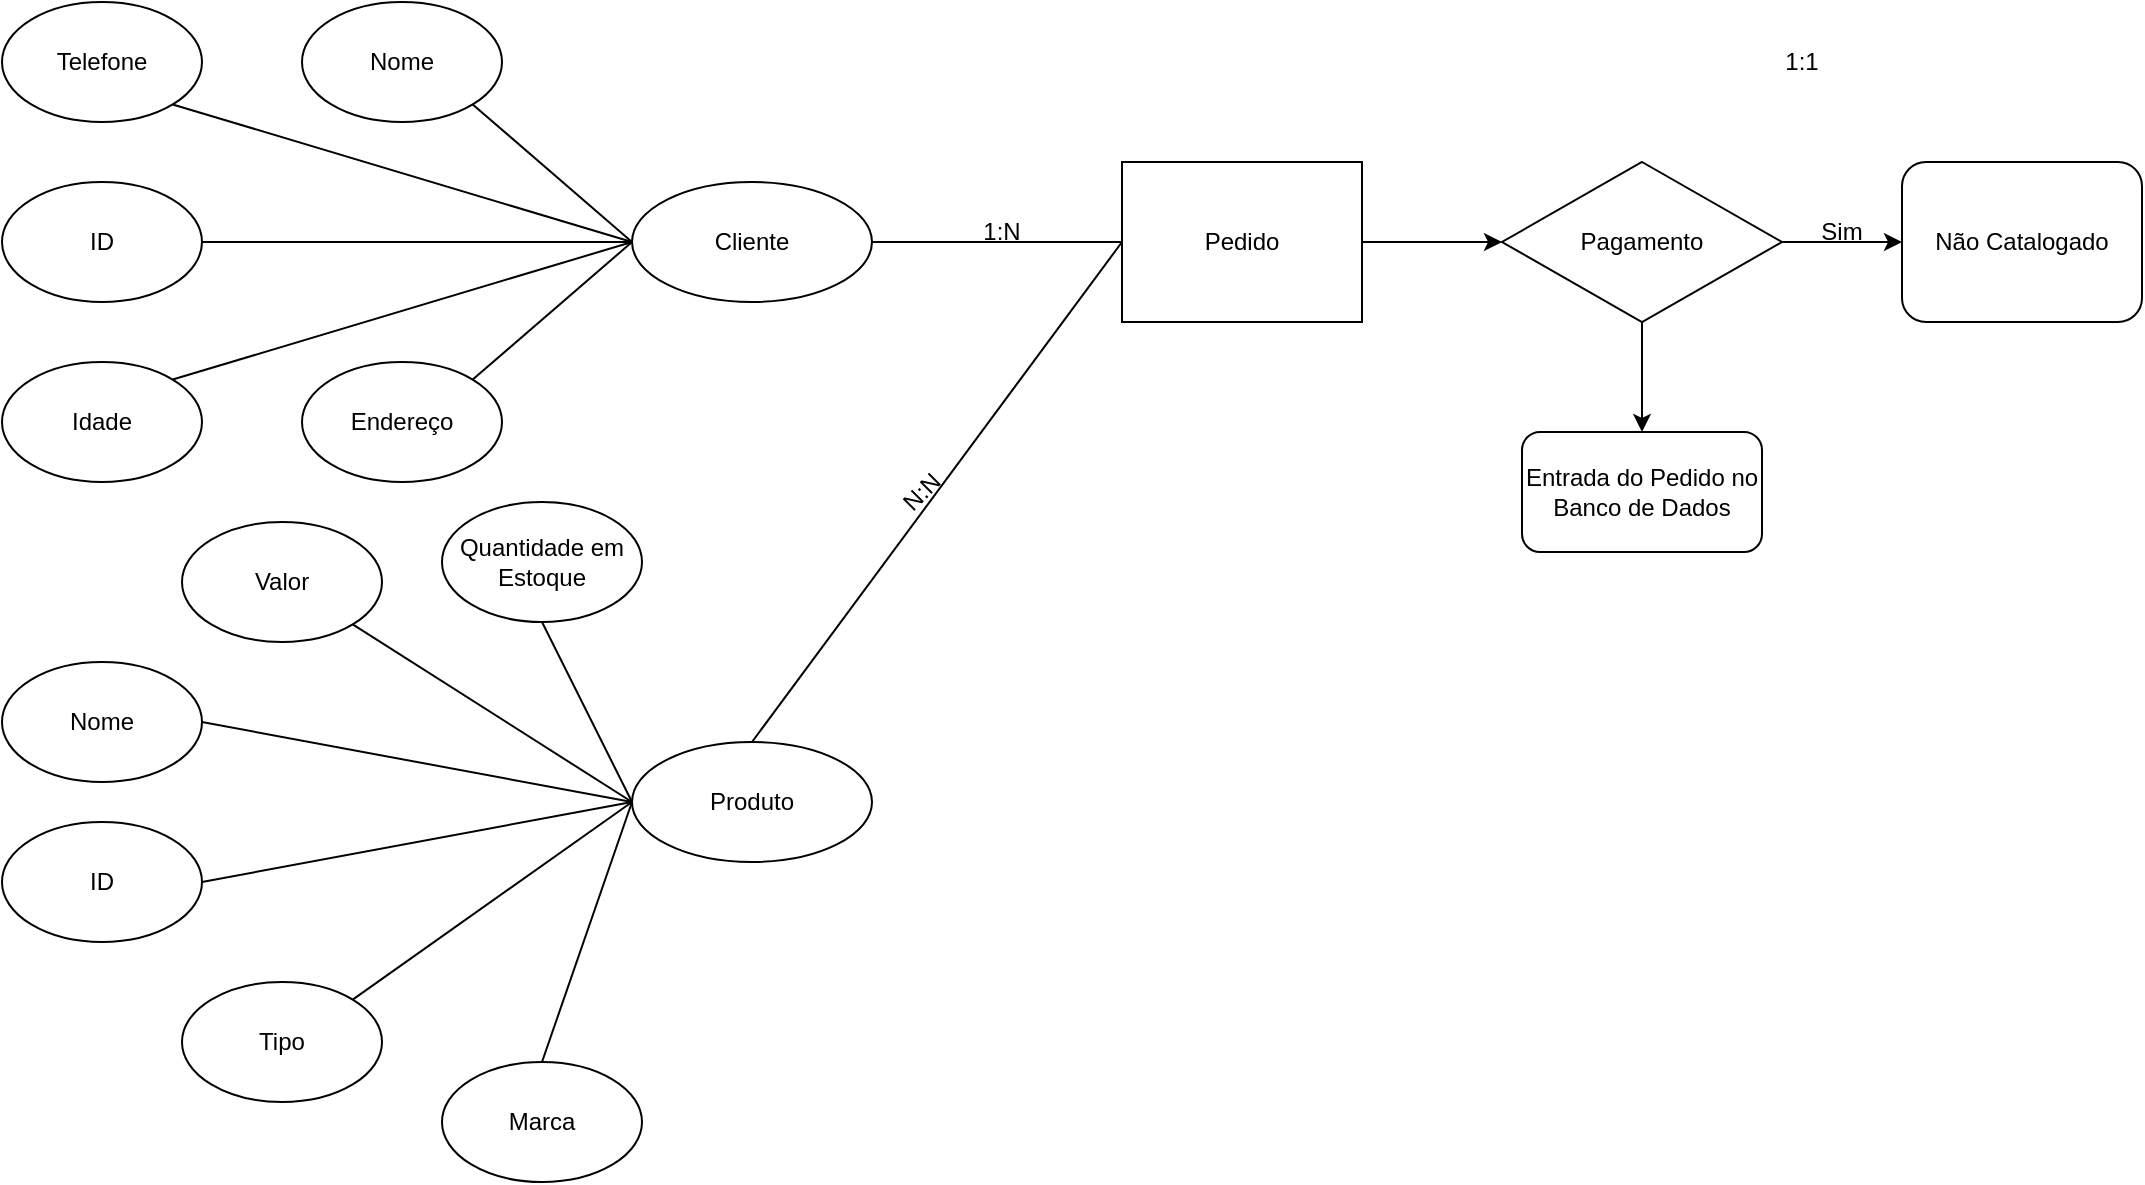 <mxfile version="26.1.2">
  <diagram id="R2lEEEUBdFMjLlhIrx00" name="Page-1">
    <mxGraphModel dx="1393" dy="752" grid="1" gridSize="10" guides="1" tooltips="1" connect="1" arrows="1" fold="1" page="1" pageScale="1" pageWidth="1169" pageHeight="827" background="none" math="0" shadow="0" extFonts="Permanent Marker^https://fonts.googleapis.com/css?family=Permanent+Marker">
      <root>
        <mxCell id="0" />
        <mxCell id="1" parent="0" />
        <mxCell id="xbsHmF4L1ZmsfDJzh0Yu-54" style="edgeStyle=orthogonalEdgeStyle;rounded=0;orthogonalLoop=1;jettySize=auto;html=1;exitX=1;exitY=0.5;exitDx=0;exitDy=0;entryX=0;entryY=0.5;entryDx=0;entryDy=0;" edge="1" parent="1" source="xbsHmF4L1ZmsfDJzh0Yu-1" target="xbsHmF4L1ZmsfDJzh0Yu-53">
          <mxGeometry relative="1" as="geometry" />
        </mxCell>
        <mxCell id="xbsHmF4L1ZmsfDJzh0Yu-1" value="Pedido" style="rounded=0;whiteSpace=wrap;html=1;" vertex="1" parent="1">
          <mxGeometry x="610" y="80" width="120" height="80" as="geometry" />
        </mxCell>
        <mxCell id="xbsHmF4L1ZmsfDJzh0Yu-6" value="Telefone" style="ellipse;whiteSpace=wrap;html=1;" vertex="1" parent="1">
          <mxGeometry x="50" width="100" height="60" as="geometry" />
        </mxCell>
        <mxCell id="xbsHmF4L1ZmsfDJzh0Yu-7" value="Idade" style="ellipse;whiteSpace=wrap;html=1;" vertex="1" parent="1">
          <mxGeometry x="50" y="180" width="100" height="60" as="geometry" />
        </mxCell>
        <mxCell id="xbsHmF4L1ZmsfDJzh0Yu-8" value="Nome" style="ellipse;whiteSpace=wrap;html=1;" vertex="1" parent="1">
          <mxGeometry x="200" width="100" height="60" as="geometry" />
        </mxCell>
        <mxCell id="xbsHmF4L1ZmsfDJzh0Yu-9" value="Cliente" style="rounded=0;whiteSpace=wrap;html=1;shape=ellipse;perimeter=ellipsePerimeter;" vertex="1" parent="1">
          <mxGeometry x="365" y="90" width="120" height="60" as="geometry" />
        </mxCell>
        <mxCell id="xbsHmF4L1ZmsfDJzh0Yu-10" value="Endereço" style="ellipse;whiteSpace=wrap;html=1;" vertex="1" parent="1">
          <mxGeometry x="200" y="180" width="100" height="60" as="geometry" />
        </mxCell>
        <mxCell id="xbsHmF4L1ZmsfDJzh0Yu-16" value="Produto" style="rounded=0;whiteSpace=wrap;html=1;shape=ellipse;perimeter=ellipsePerimeter;" vertex="1" parent="1">
          <mxGeometry x="365" y="370" width="120" height="60" as="geometry" />
        </mxCell>
        <mxCell id="xbsHmF4L1ZmsfDJzh0Yu-18" value="Quantidade em Estoque" style="ellipse;whiteSpace=wrap;html=1;" vertex="1" parent="1">
          <mxGeometry x="270" y="250" width="100" height="60" as="geometry" />
        </mxCell>
        <mxCell id="xbsHmF4L1ZmsfDJzh0Yu-20" value="Tipo" style="ellipse;whiteSpace=wrap;html=1;" vertex="1" parent="1">
          <mxGeometry x="140" y="490" width="100" height="60" as="geometry" />
        </mxCell>
        <mxCell id="xbsHmF4L1ZmsfDJzh0Yu-21" value="Marca" style="ellipse;whiteSpace=wrap;html=1;" vertex="1" parent="1">
          <mxGeometry x="270" y="530" width="100" height="60" as="geometry" />
        </mxCell>
        <mxCell id="xbsHmF4L1ZmsfDJzh0Yu-25" value="Valor" style="ellipse;whiteSpace=wrap;html=1;" vertex="1" parent="1">
          <mxGeometry x="140" y="260" width="100" height="60" as="geometry" />
        </mxCell>
        <mxCell id="xbsHmF4L1ZmsfDJzh0Yu-44" value="" style="endArrow=none;html=1;rounded=0;entryX=0;entryY=0.5;entryDx=0;entryDy=0;exitX=0.5;exitY=0;exitDx=0;exitDy=0;" edge="1" parent="1" source="xbsHmF4L1ZmsfDJzh0Yu-16" target="xbsHmF4L1ZmsfDJzh0Yu-1">
          <mxGeometry width="50" height="50" relative="1" as="geometry">
            <mxPoint x="420" y="410" as="sourcePoint" />
            <mxPoint x="470" y="360" as="targetPoint" />
          </mxGeometry>
        </mxCell>
        <mxCell id="xbsHmF4L1ZmsfDJzh0Yu-45" value="N:N" style="text;html=1;align=center;verticalAlign=middle;whiteSpace=wrap;rounded=0;rotation=-45;" vertex="1" parent="1">
          <mxGeometry x="480" y="230" width="60" height="30" as="geometry" />
        </mxCell>
        <mxCell id="xbsHmF4L1ZmsfDJzh0Yu-46" value="1:N" style="text;html=1;align=center;verticalAlign=middle;whiteSpace=wrap;rounded=0;" vertex="1" parent="1">
          <mxGeometry x="520" y="100" width="60" height="30" as="geometry" />
        </mxCell>
        <mxCell id="xbsHmF4L1ZmsfDJzh0Yu-47" value="Não Catalogado" style="rounded=1;whiteSpace=wrap;html=1;" vertex="1" parent="1">
          <mxGeometry x="1000" y="80" width="120" height="80" as="geometry" />
        </mxCell>
        <mxCell id="xbsHmF4L1ZmsfDJzh0Yu-50" value="ID" style="ellipse;whiteSpace=wrap;html=1;" vertex="1" parent="1">
          <mxGeometry x="50" y="90" width="100" height="60" as="geometry" />
        </mxCell>
        <mxCell id="xbsHmF4L1ZmsfDJzh0Yu-52" value="1:1" style="text;html=1;align=center;verticalAlign=middle;whiteSpace=wrap;rounded=0;" vertex="1" parent="1">
          <mxGeometry x="920" y="15" width="60" height="30" as="geometry" />
        </mxCell>
        <mxCell id="xbsHmF4L1ZmsfDJzh0Yu-55" style="edgeStyle=orthogonalEdgeStyle;rounded=0;orthogonalLoop=1;jettySize=auto;html=1;exitX=1;exitY=0.5;exitDx=0;exitDy=0;entryX=0;entryY=0.5;entryDx=0;entryDy=0;" edge="1" parent="1" source="xbsHmF4L1ZmsfDJzh0Yu-53" target="xbsHmF4L1ZmsfDJzh0Yu-47">
          <mxGeometry relative="1" as="geometry" />
        </mxCell>
        <mxCell id="xbsHmF4L1ZmsfDJzh0Yu-59" style="edgeStyle=orthogonalEdgeStyle;rounded=0;orthogonalLoop=1;jettySize=auto;html=1;exitX=0.5;exitY=1;exitDx=0;exitDy=0;entryX=0.5;entryY=0;entryDx=0;entryDy=0;" edge="1" parent="1" source="xbsHmF4L1ZmsfDJzh0Yu-53" target="xbsHmF4L1ZmsfDJzh0Yu-58">
          <mxGeometry relative="1" as="geometry" />
        </mxCell>
        <mxCell id="xbsHmF4L1ZmsfDJzh0Yu-53" value="Pagamento" style="rhombus;whiteSpace=wrap;html=1;" vertex="1" parent="1">
          <mxGeometry x="800" y="80" width="140" height="80" as="geometry" />
        </mxCell>
        <mxCell id="xbsHmF4L1ZmsfDJzh0Yu-56" value="Sim" style="text;html=1;align=center;verticalAlign=middle;whiteSpace=wrap;rounded=0;" vertex="1" parent="1">
          <mxGeometry x="940" y="100" width="60" height="30" as="geometry" />
        </mxCell>
        <mxCell id="xbsHmF4L1ZmsfDJzh0Yu-58" value="Entrada do Pedido no Banco de Dados" style="rounded=1;whiteSpace=wrap;html=1;" vertex="1" parent="1">
          <mxGeometry x="810" y="215" width="120" height="60" as="geometry" />
        </mxCell>
        <mxCell id="xbsHmF4L1ZmsfDJzh0Yu-60" value="" style="endArrow=none;html=1;rounded=0;exitX=1;exitY=0.5;exitDx=0;exitDy=0;entryX=0;entryY=0.5;entryDx=0;entryDy=0;" edge="1" parent="1" source="xbsHmF4L1ZmsfDJzh0Yu-9" target="xbsHmF4L1ZmsfDJzh0Yu-1">
          <mxGeometry width="50" height="50" relative="1" as="geometry">
            <mxPoint x="470" y="220" as="sourcePoint" />
            <mxPoint x="520" y="170" as="targetPoint" />
          </mxGeometry>
        </mxCell>
        <mxCell id="xbsHmF4L1ZmsfDJzh0Yu-64" value="" style="endArrow=none;html=1;rounded=0;exitX=1;exitY=1;exitDx=0;exitDy=0;entryX=0;entryY=0.5;entryDx=0;entryDy=0;" edge="1" parent="1" source="xbsHmF4L1ZmsfDJzh0Yu-6" target="xbsHmF4L1ZmsfDJzh0Yu-9">
          <mxGeometry width="50" height="50" relative="1" as="geometry">
            <mxPoint x="190" y="150" as="sourcePoint" />
            <mxPoint x="240" y="100" as="targetPoint" />
          </mxGeometry>
        </mxCell>
        <mxCell id="xbsHmF4L1ZmsfDJzh0Yu-65" value="" style="endArrow=none;html=1;rounded=0;exitX=1;exitY=1;exitDx=0;exitDy=0;entryX=0;entryY=0.5;entryDx=0;entryDy=0;" edge="1" parent="1" source="xbsHmF4L1ZmsfDJzh0Yu-8" target="xbsHmF4L1ZmsfDJzh0Yu-9">
          <mxGeometry width="50" height="50" relative="1" as="geometry">
            <mxPoint x="160" y="40" as="sourcePoint" />
            <mxPoint x="375" y="130" as="targetPoint" />
          </mxGeometry>
        </mxCell>
        <mxCell id="xbsHmF4L1ZmsfDJzh0Yu-66" value="" style="endArrow=none;html=1;rounded=0;exitX=1;exitY=0.5;exitDx=0;exitDy=0;entryX=0;entryY=0.5;entryDx=0;entryDy=0;" edge="1" parent="1" source="xbsHmF4L1ZmsfDJzh0Yu-50" target="xbsHmF4L1ZmsfDJzh0Yu-9">
          <mxGeometry width="50" height="50" relative="1" as="geometry">
            <mxPoint x="170" y="50" as="sourcePoint" />
            <mxPoint x="385" y="140" as="targetPoint" />
          </mxGeometry>
        </mxCell>
        <mxCell id="xbsHmF4L1ZmsfDJzh0Yu-67" value="" style="endArrow=none;html=1;rounded=0;exitX=1;exitY=0;exitDx=0;exitDy=0;entryX=0;entryY=0.5;entryDx=0;entryDy=0;" edge="1" parent="1" source="xbsHmF4L1ZmsfDJzh0Yu-10" target="xbsHmF4L1ZmsfDJzh0Yu-9">
          <mxGeometry width="50" height="50" relative="1" as="geometry">
            <mxPoint x="180" y="60" as="sourcePoint" />
            <mxPoint x="360" y="150" as="targetPoint" />
          </mxGeometry>
        </mxCell>
        <mxCell id="xbsHmF4L1ZmsfDJzh0Yu-68" value="" style="endArrow=none;html=1;rounded=0;exitX=1;exitY=0;exitDx=0;exitDy=0;entryX=0;entryY=0.5;entryDx=0;entryDy=0;" edge="1" parent="1" source="xbsHmF4L1ZmsfDJzh0Yu-7" target="xbsHmF4L1ZmsfDJzh0Yu-9">
          <mxGeometry width="50" height="50" relative="1" as="geometry">
            <mxPoint x="190" y="70" as="sourcePoint" />
            <mxPoint x="405" y="160" as="targetPoint" />
          </mxGeometry>
        </mxCell>
        <mxCell id="xbsHmF4L1ZmsfDJzh0Yu-71" value="" style="endArrow=none;html=1;rounded=0;entryX=0;entryY=0.5;entryDx=0;entryDy=0;exitX=0.5;exitY=1;exitDx=0;exitDy=0;" edge="1" parent="1" source="xbsHmF4L1ZmsfDJzh0Yu-18" target="xbsHmF4L1ZmsfDJzh0Yu-16">
          <mxGeometry width="50" height="50" relative="1" as="geometry">
            <mxPoint x="250" y="440" as="sourcePoint" />
            <mxPoint x="300" y="390" as="targetPoint" />
          </mxGeometry>
        </mxCell>
        <mxCell id="xbsHmF4L1ZmsfDJzh0Yu-72" value="" style="endArrow=none;html=1;rounded=0;exitX=1;exitY=1;exitDx=0;exitDy=0;entryX=0;entryY=0.5;entryDx=0;entryDy=0;" edge="1" parent="1" source="xbsHmF4L1ZmsfDJzh0Yu-25" target="xbsHmF4L1ZmsfDJzh0Yu-16">
          <mxGeometry width="50" height="50" relative="1" as="geometry">
            <mxPoint x="260" y="450" as="sourcePoint" />
            <mxPoint x="310" y="400" as="targetPoint" />
          </mxGeometry>
        </mxCell>
        <mxCell id="xbsHmF4L1ZmsfDJzh0Yu-73" value="" style="endArrow=none;html=1;rounded=0;exitX=1;exitY=0;exitDx=0;exitDy=0;entryX=0;entryY=0.5;entryDx=0;entryDy=0;" edge="1" parent="1" source="xbsHmF4L1ZmsfDJzh0Yu-20" target="xbsHmF4L1ZmsfDJzh0Yu-16">
          <mxGeometry width="50" height="50" relative="1" as="geometry">
            <mxPoint x="270" y="460" as="sourcePoint" />
            <mxPoint x="320" y="410" as="targetPoint" />
          </mxGeometry>
        </mxCell>
        <mxCell id="xbsHmF4L1ZmsfDJzh0Yu-74" value="" style="endArrow=none;html=1;rounded=0;entryX=0;entryY=0.5;entryDx=0;entryDy=0;exitX=0.5;exitY=0;exitDx=0;exitDy=0;" edge="1" parent="1" source="xbsHmF4L1ZmsfDJzh0Yu-21" target="xbsHmF4L1ZmsfDJzh0Yu-16">
          <mxGeometry width="50" height="50" relative="1" as="geometry">
            <mxPoint x="280" y="470" as="sourcePoint" />
            <mxPoint x="330" y="420" as="targetPoint" />
          </mxGeometry>
        </mxCell>
        <mxCell id="xbsHmF4L1ZmsfDJzh0Yu-75" value="Nome" style="ellipse;whiteSpace=wrap;html=1;" vertex="1" parent="1">
          <mxGeometry x="50" y="330" width="100" height="60" as="geometry" />
        </mxCell>
        <mxCell id="xbsHmF4L1ZmsfDJzh0Yu-76" value="ID" style="ellipse;whiteSpace=wrap;html=1;" vertex="1" parent="1">
          <mxGeometry x="50" y="410" width="100" height="60" as="geometry" />
        </mxCell>
        <mxCell id="xbsHmF4L1ZmsfDJzh0Yu-77" value="" style="endArrow=none;html=1;rounded=0;exitX=1;exitY=0.5;exitDx=0;exitDy=0;entryX=0;entryY=0.5;entryDx=0;entryDy=0;" edge="1" parent="1" source="xbsHmF4L1ZmsfDJzh0Yu-75" target="xbsHmF4L1ZmsfDJzh0Yu-16">
          <mxGeometry width="50" height="50" relative="1" as="geometry">
            <mxPoint x="180" y="430" as="sourcePoint" />
            <mxPoint x="230" y="380" as="targetPoint" />
          </mxGeometry>
        </mxCell>
        <mxCell id="xbsHmF4L1ZmsfDJzh0Yu-78" value="" style="endArrow=none;html=1;rounded=0;exitX=1;exitY=0.5;exitDx=0;exitDy=0;entryX=0;entryY=0.5;entryDx=0;entryDy=0;" edge="1" parent="1" source="xbsHmF4L1ZmsfDJzh0Yu-76" target="xbsHmF4L1ZmsfDJzh0Yu-16">
          <mxGeometry width="50" height="50" relative="1" as="geometry">
            <mxPoint x="200" y="460" as="sourcePoint" />
            <mxPoint x="250" y="410" as="targetPoint" />
          </mxGeometry>
        </mxCell>
      </root>
    </mxGraphModel>
  </diagram>
</mxfile>
